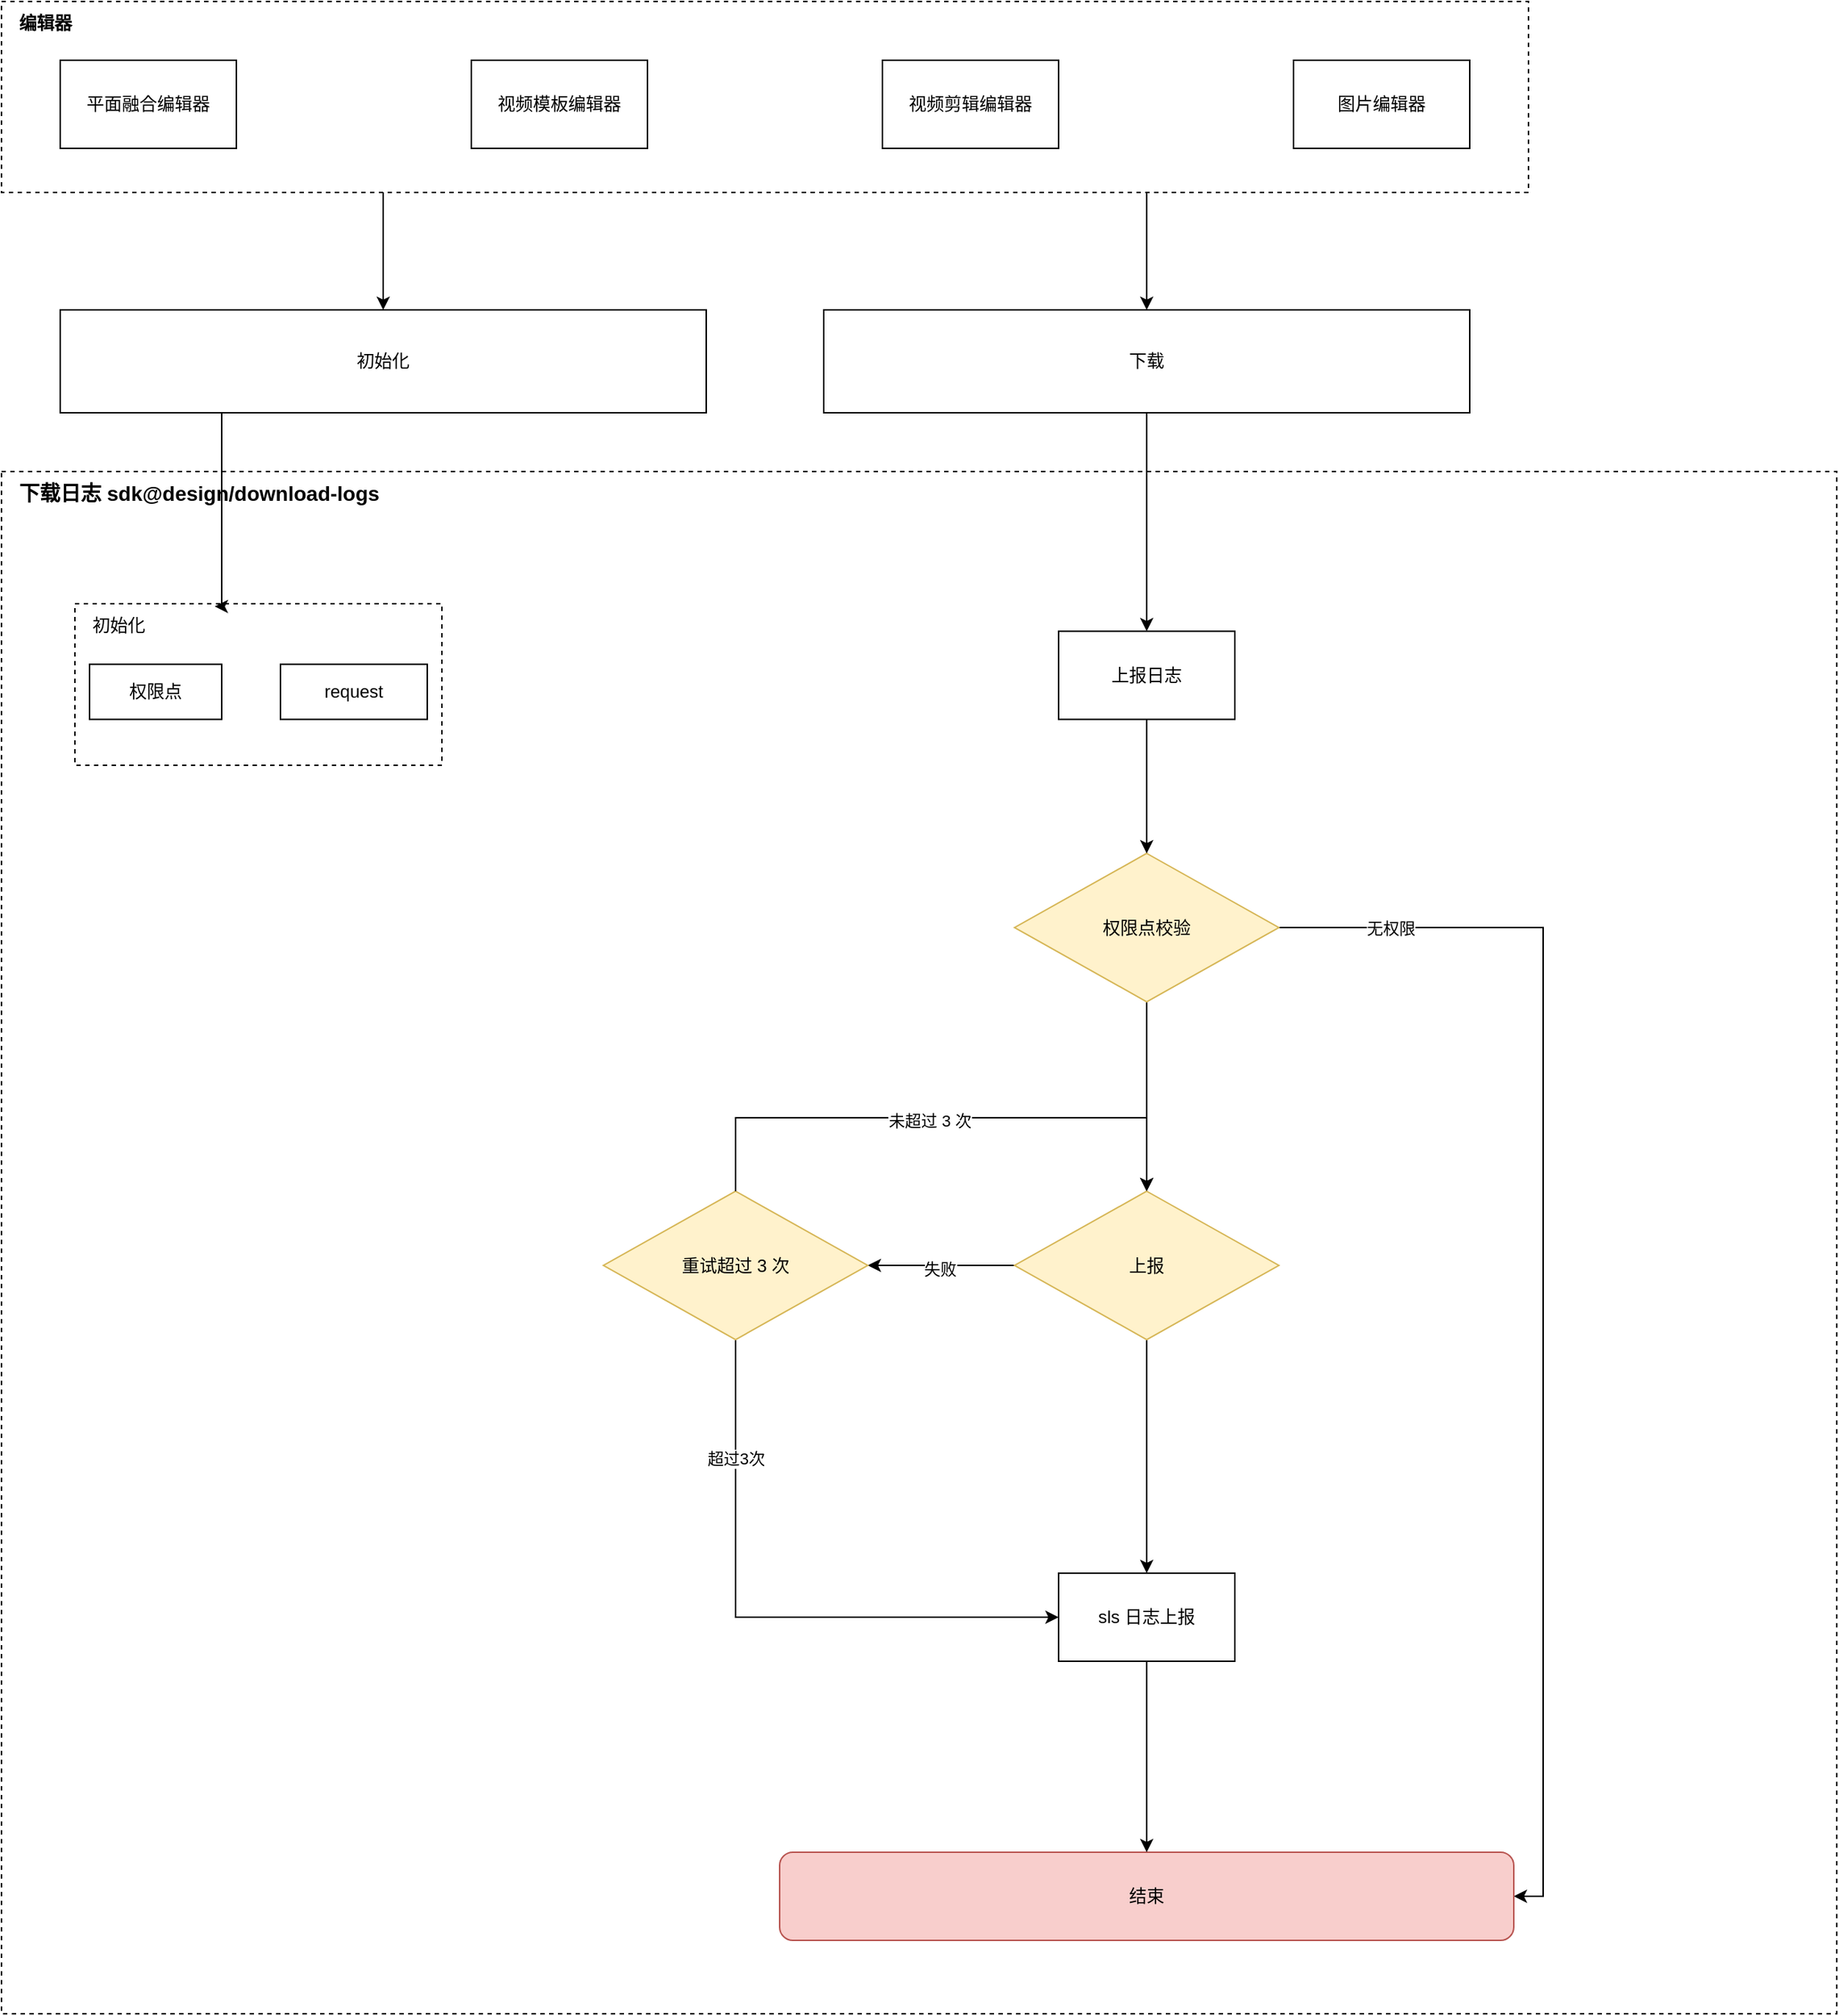 <mxfile version="22.1.3" type="github">
  <diagram name="第 1 页" id="MaY7lFP44XbF7rmGvObK">
    <mxGraphModel dx="2751" dy="1011" grid="1" gridSize="10" guides="1" tooltips="1" connect="1" arrows="1" fold="1" page="1" pageScale="1" pageWidth="827" pageHeight="1169" math="0" shadow="0">
      <root>
        <mxCell id="0" />
        <mxCell id="1" parent="0" />
        <mxCell id="TI0HXSMudwwRD8fvwW63-7" value="" style="group" vertex="1" connectable="0" parent="1">
          <mxGeometry x="-10" y="20" width="1040" height="130" as="geometry" />
        </mxCell>
        <mxCell id="TI0HXSMudwwRD8fvwW63-5" value="" style="rounded=0;whiteSpace=wrap;html=1;dashed=1;" vertex="1" parent="TI0HXSMudwwRD8fvwW63-7">
          <mxGeometry width="1040" height="130" as="geometry" />
        </mxCell>
        <mxCell id="TI0HXSMudwwRD8fvwW63-1" value="平面融合编辑器" style="rounded=0;whiteSpace=wrap;html=1;" vertex="1" parent="TI0HXSMudwwRD8fvwW63-7">
          <mxGeometry x="40" y="40" width="120" height="60" as="geometry" />
        </mxCell>
        <mxCell id="TI0HXSMudwwRD8fvwW63-2" value="视频模板编辑器" style="rounded=0;whiteSpace=wrap;html=1;" vertex="1" parent="TI0HXSMudwwRD8fvwW63-7">
          <mxGeometry x="320" y="40" width="120" height="60" as="geometry" />
        </mxCell>
        <mxCell id="TI0HXSMudwwRD8fvwW63-3" value="视频剪辑编辑器" style="rounded=0;whiteSpace=wrap;html=1;" vertex="1" parent="TI0HXSMudwwRD8fvwW63-7">
          <mxGeometry x="600" y="40" width="120" height="60" as="geometry" />
        </mxCell>
        <mxCell id="TI0HXSMudwwRD8fvwW63-4" value="图片编辑器" style="rounded=0;whiteSpace=wrap;html=1;" vertex="1" parent="TI0HXSMudwwRD8fvwW63-7">
          <mxGeometry x="880" y="40" width="120" height="60" as="geometry" />
        </mxCell>
        <mxCell id="TI0HXSMudwwRD8fvwW63-6" value="编辑器" style="text;html=1;strokeColor=none;fillColor=none;align=center;verticalAlign=middle;whiteSpace=wrap;rounded=0;fontStyle=1;fontSize=12;" vertex="1" parent="TI0HXSMudwwRD8fvwW63-7">
          <mxGeometry width="60" height="30" as="geometry" />
        </mxCell>
        <mxCell id="TI0HXSMudwwRD8fvwW63-13" value="" style="group" vertex="1" connectable="0" parent="1">
          <mxGeometry x="30" y="230" width="960" height="70" as="geometry" />
        </mxCell>
        <mxCell id="TI0HXSMudwwRD8fvwW63-8" value="初始化" style="rounded=0;whiteSpace=wrap;html=1;" vertex="1" parent="TI0HXSMudwwRD8fvwW63-13">
          <mxGeometry width="440" height="70" as="geometry" />
        </mxCell>
        <mxCell id="TI0HXSMudwwRD8fvwW63-9" value="下载" style="rounded=0;whiteSpace=wrap;html=1;" vertex="1" parent="TI0HXSMudwwRD8fvwW63-13">
          <mxGeometry x="520" width="440" height="70" as="geometry" />
        </mxCell>
        <mxCell id="TI0HXSMudwwRD8fvwW63-11" style="edgeStyle=orthogonalEdgeStyle;rounded=0;orthogonalLoop=1;jettySize=auto;html=1;exitX=0.25;exitY=1;exitDx=0;exitDy=0;entryX=0.5;entryY=0;entryDx=0;entryDy=0;" edge="1" parent="TI0HXSMudwwRD8fvwW63-13" source="TI0HXSMudwwRD8fvwW63-5" target="TI0HXSMudwwRD8fvwW63-8">
          <mxGeometry relative="1" as="geometry" />
        </mxCell>
        <mxCell id="TI0HXSMudwwRD8fvwW63-12" style="edgeStyle=orthogonalEdgeStyle;rounded=0;orthogonalLoop=1;jettySize=auto;html=1;exitX=0.75;exitY=1;exitDx=0;exitDy=0;entryX=0.5;entryY=0;entryDx=0;entryDy=0;" edge="1" parent="TI0HXSMudwwRD8fvwW63-13" source="TI0HXSMudwwRD8fvwW63-5" target="TI0HXSMudwwRD8fvwW63-9">
          <mxGeometry relative="1" as="geometry" />
        </mxCell>
        <mxCell id="TI0HXSMudwwRD8fvwW63-14" value="" style="rounded=0;whiteSpace=wrap;html=1;dashed=1;" vertex="1" parent="1">
          <mxGeometry x="-10" y="340" width="1250" height="1050" as="geometry" />
        </mxCell>
        <mxCell id="TI0HXSMudwwRD8fvwW63-16" value="" style="rounded=0;whiteSpace=wrap;html=1;dashed=1;" vertex="1" parent="1">
          <mxGeometry x="40" y="430" width="250" height="110" as="geometry" />
        </mxCell>
        <mxCell id="TI0HXSMudwwRD8fvwW63-18" value="权限点" style="rounded=0;whiteSpace=wrap;html=1;" vertex="1" parent="1">
          <mxGeometry x="50" y="471.25" width="90" height="37.5" as="geometry" />
        </mxCell>
        <mxCell id="TI0HXSMudwwRD8fvwW63-19" value="request" style="rounded=0;whiteSpace=wrap;html=1;" vertex="1" parent="1">
          <mxGeometry x="180" y="471.25" width="100" height="37.5" as="geometry" />
        </mxCell>
        <mxCell id="TI0HXSMudwwRD8fvwW63-20" value="初始化" style="text;html=1;strokeColor=none;fillColor=none;align=center;verticalAlign=middle;whiteSpace=wrap;rounded=0;" vertex="1" parent="1">
          <mxGeometry x="40" y="430" width="60" height="30" as="geometry" />
        </mxCell>
        <mxCell id="TI0HXSMudwwRD8fvwW63-15" value="下载日志 sdk@design/download-logs" style="text;html=1;strokeColor=none;fillColor=none;align=left;verticalAlign=middle;whiteSpace=wrap;rounded=0;fontStyle=1;fontSize=14;" vertex="1" parent="1">
          <mxGeometry y="340" width="260" height="30" as="geometry" />
        </mxCell>
        <mxCell id="TI0HXSMudwwRD8fvwW63-22" style="edgeStyle=orthogonalEdgeStyle;rounded=0;orthogonalLoop=1;jettySize=auto;html=1;exitX=0.25;exitY=1;exitDx=0;exitDy=0;entryX=0.381;entryY=0.017;entryDx=0;entryDy=0;entryPerimeter=0;" edge="1" parent="1" source="TI0HXSMudwwRD8fvwW63-8" target="TI0HXSMudwwRD8fvwW63-16">
          <mxGeometry relative="1" as="geometry">
            <Array as="points">
              <mxPoint x="140" y="432" />
            </Array>
          </mxGeometry>
        </mxCell>
        <mxCell id="TI0HXSMudwwRD8fvwW63-27" style="edgeStyle=orthogonalEdgeStyle;rounded=0;orthogonalLoop=1;jettySize=auto;html=1;exitX=1;exitY=0.5;exitDx=0;exitDy=0;entryX=1;entryY=0.5;entryDx=0;entryDy=0;" edge="1" parent="1" source="TI0HXSMudwwRD8fvwW63-25" target="TI0HXSMudwwRD8fvwW63-26">
          <mxGeometry relative="1" as="geometry" />
        </mxCell>
        <mxCell id="TI0HXSMudwwRD8fvwW63-28" value="无权限" style="edgeLabel;html=1;align=center;verticalAlign=middle;resizable=0;points=[];" vertex="1" connectable="0" parent="TI0HXSMudwwRD8fvwW63-27">
          <mxGeometry x="-0.823" y="1" relative="1" as="geometry">
            <mxPoint y="1" as="offset" />
          </mxGeometry>
        </mxCell>
        <mxCell id="TI0HXSMudwwRD8fvwW63-33" style="edgeStyle=orthogonalEdgeStyle;rounded=0;orthogonalLoop=1;jettySize=auto;html=1;exitX=0.5;exitY=1;exitDx=0;exitDy=0;entryX=0.5;entryY=0;entryDx=0;entryDy=0;" edge="1" parent="1" source="TI0HXSMudwwRD8fvwW63-25" target="TI0HXSMudwwRD8fvwW63-32">
          <mxGeometry relative="1" as="geometry" />
        </mxCell>
        <mxCell id="TI0HXSMudwwRD8fvwW63-26" value="结束" style="rounded=1;whiteSpace=wrap;html=1;fillColor=#f8cecc;strokeColor=#b85450;" vertex="1" parent="1">
          <mxGeometry x="520" y="1280" width="500" height="60" as="geometry" />
        </mxCell>
        <mxCell id="TI0HXSMudwwRD8fvwW63-30" style="edgeStyle=orthogonalEdgeStyle;rounded=0;orthogonalLoop=1;jettySize=auto;html=1;exitX=0.5;exitY=1;exitDx=0;exitDy=0;entryX=0.5;entryY=0;entryDx=0;entryDy=0;" edge="1" parent="1" source="TI0HXSMudwwRD8fvwW63-29" target="TI0HXSMudwwRD8fvwW63-25">
          <mxGeometry relative="1" as="geometry" />
        </mxCell>
        <mxCell id="TI0HXSMudwwRD8fvwW63-29" value="上报日志" style="rounded=0;whiteSpace=wrap;html=1;" vertex="1" parent="1">
          <mxGeometry x="710" y="448.75" width="120" height="60" as="geometry" />
        </mxCell>
        <mxCell id="TI0HXSMudwwRD8fvwW63-36" style="edgeStyle=orthogonalEdgeStyle;rounded=0;orthogonalLoop=1;jettySize=auto;html=1;exitX=0;exitY=0.5;exitDx=0;exitDy=0;entryX=1;entryY=0.5;entryDx=0;entryDy=0;" edge="1" parent="1" source="TI0HXSMudwwRD8fvwW63-32" target="TI0HXSMudwwRD8fvwW63-35">
          <mxGeometry relative="1" as="geometry" />
        </mxCell>
        <mxCell id="TI0HXSMudwwRD8fvwW63-37" value="失败" style="edgeLabel;html=1;align=center;verticalAlign=middle;resizable=0;points=[];" vertex="1" connectable="0" parent="TI0HXSMudwwRD8fvwW63-36">
          <mxGeometry x="0.023" y="2" relative="1" as="geometry">
            <mxPoint as="offset" />
          </mxGeometry>
        </mxCell>
        <mxCell id="TI0HXSMudwwRD8fvwW63-44" style="edgeStyle=orthogonalEdgeStyle;rounded=0;orthogonalLoop=1;jettySize=auto;html=1;exitX=0.5;exitY=1;exitDx=0;exitDy=0;entryX=0.5;entryY=0;entryDx=0;entryDy=0;" edge="1" parent="1" source="TI0HXSMudwwRD8fvwW63-32" target="TI0HXSMudwwRD8fvwW63-43">
          <mxGeometry relative="1" as="geometry" />
        </mxCell>
        <mxCell id="TI0HXSMudwwRD8fvwW63-32" value="上报" style="rhombus;whiteSpace=wrap;html=1;fillColor=#fff2cc;strokeColor=#d6b656;" vertex="1" parent="1">
          <mxGeometry x="680" y="830" width="180" height="101" as="geometry" />
        </mxCell>
        <mxCell id="TI0HXSMudwwRD8fvwW63-41" style="edgeStyle=orthogonalEdgeStyle;rounded=0;orthogonalLoop=1;jettySize=auto;html=1;exitX=0.5;exitY=0;exitDx=0;exitDy=0;entryX=0.5;entryY=0;entryDx=0;entryDy=0;" edge="1" parent="1" source="TI0HXSMudwwRD8fvwW63-25" target="TI0HXSMudwwRD8fvwW63-32">
          <mxGeometry relative="1" as="geometry">
            <Array as="points">
              <mxPoint x="770" y="590" />
            </Array>
          </mxGeometry>
        </mxCell>
        <mxCell id="TI0HXSMudwwRD8fvwW63-51" style="edgeStyle=orthogonalEdgeStyle;rounded=0;orthogonalLoop=1;jettySize=auto;html=1;exitX=0.5;exitY=1;exitDx=0;exitDy=0;entryX=0;entryY=0.5;entryDx=0;entryDy=0;" edge="1" parent="1" source="TI0HXSMudwwRD8fvwW63-35" target="TI0HXSMudwwRD8fvwW63-43">
          <mxGeometry relative="1" as="geometry" />
        </mxCell>
        <mxCell id="TI0HXSMudwwRD8fvwW63-52" value="超过3次" style="edgeLabel;html=1;align=center;verticalAlign=middle;resizable=0;points=[];" vertex="1" connectable="0" parent="TI0HXSMudwwRD8fvwW63-51">
          <mxGeometry x="-0.604" relative="1" as="geometry">
            <mxPoint as="offset" />
          </mxGeometry>
        </mxCell>
        <mxCell id="TI0HXSMudwwRD8fvwW63-35" value="重试超过 3 次" style="rhombus;whiteSpace=wrap;html=1;fillColor=#fff2cc;strokeColor=#d6b656;" vertex="1" parent="1">
          <mxGeometry x="400" y="830" width="180" height="101" as="geometry" />
        </mxCell>
        <mxCell id="TI0HXSMudwwRD8fvwW63-45" style="edgeStyle=orthogonalEdgeStyle;rounded=0;orthogonalLoop=1;jettySize=auto;html=1;exitX=0.5;exitY=1;exitDx=0;exitDy=0;" edge="1" parent="1" source="TI0HXSMudwwRD8fvwW63-43" target="TI0HXSMudwwRD8fvwW63-26">
          <mxGeometry relative="1" as="geometry" />
        </mxCell>
        <mxCell id="TI0HXSMudwwRD8fvwW63-43" value="sls 日志上报" style="rounded=0;whiteSpace=wrap;html=1;" vertex="1" parent="1">
          <mxGeometry x="710" y="1090" width="120" height="60" as="geometry" />
        </mxCell>
        <mxCell id="TI0HXSMudwwRD8fvwW63-46" style="edgeStyle=orthogonalEdgeStyle;rounded=0;orthogonalLoop=1;jettySize=auto;html=1;exitX=0.5;exitY=1;exitDx=0;exitDy=0;entryX=0.5;entryY=0;entryDx=0;entryDy=0;" edge="1" parent="1" source="TI0HXSMudwwRD8fvwW63-9" target="TI0HXSMudwwRD8fvwW63-29">
          <mxGeometry relative="1" as="geometry" />
        </mxCell>
        <mxCell id="TI0HXSMudwwRD8fvwW63-47" value="" style="edgeStyle=orthogonalEdgeStyle;rounded=0;orthogonalLoop=1;jettySize=auto;html=1;exitX=0.5;exitY=0;exitDx=0;exitDy=0;entryX=0.5;entryY=0;entryDx=0;entryDy=0;" edge="1" parent="1" source="TI0HXSMudwwRD8fvwW63-35" target="TI0HXSMudwwRD8fvwW63-25">
          <mxGeometry relative="1" as="geometry">
            <mxPoint x="490" y="830" as="sourcePoint" />
            <mxPoint x="770" y="830" as="targetPoint" />
            <Array as="points">
              <mxPoint x="490" y="780" />
              <mxPoint x="770" y="780" />
            </Array>
          </mxGeometry>
        </mxCell>
        <mxCell id="TI0HXSMudwwRD8fvwW63-53" value="未超过 3 次" style="edgeLabel;html=1;align=center;verticalAlign=middle;resizable=0;points=[];" vertex="1" connectable="0" parent="TI0HXSMudwwRD8fvwW63-47">
          <mxGeometry x="-0.286" y="-2" relative="1" as="geometry">
            <mxPoint as="offset" />
          </mxGeometry>
        </mxCell>
        <mxCell id="TI0HXSMudwwRD8fvwW63-25" value="权限点校验" style="rhombus;whiteSpace=wrap;html=1;fillColor=#fff2cc;strokeColor=#d6b656;" vertex="1" parent="1">
          <mxGeometry x="680" y="600" width="180" height="101" as="geometry" />
        </mxCell>
      </root>
    </mxGraphModel>
  </diagram>
</mxfile>
